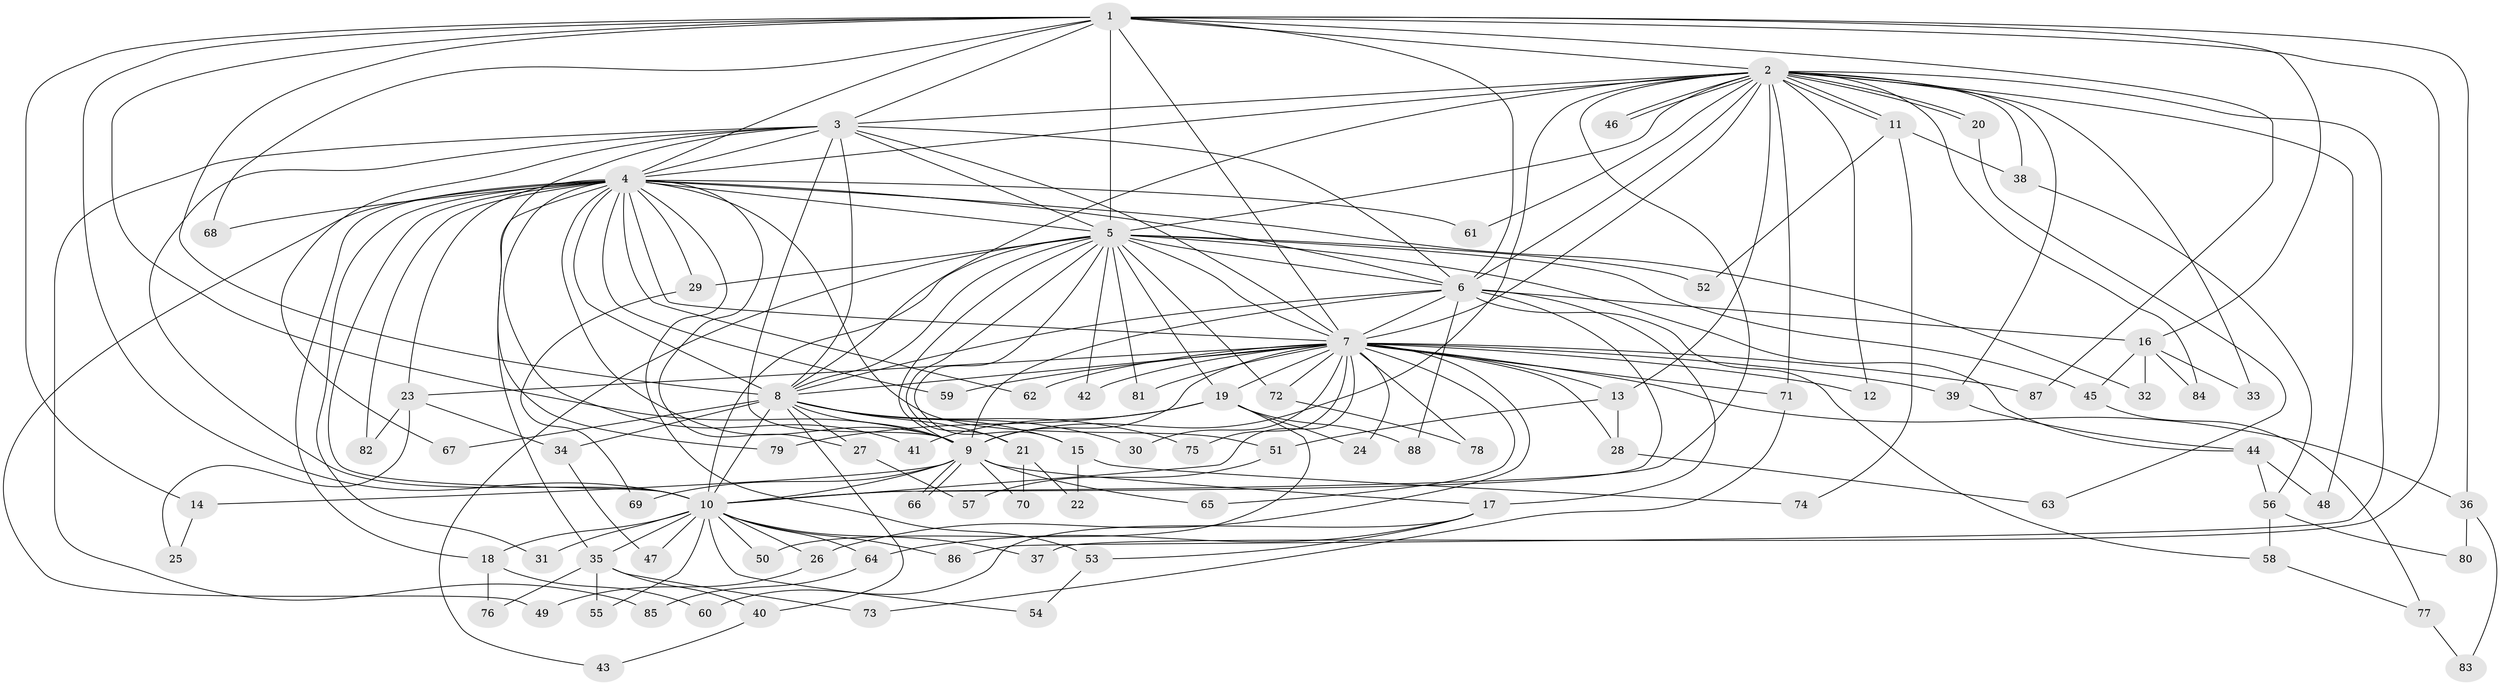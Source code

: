 // Generated by graph-tools (version 1.1) at 2025/10/02/27/25 16:10:58]
// undirected, 88 vertices, 201 edges
graph export_dot {
graph [start="1"]
  node [color=gray90,style=filled];
  1;
  2;
  3;
  4;
  5;
  6;
  7;
  8;
  9;
  10;
  11;
  12;
  13;
  14;
  15;
  16;
  17;
  18;
  19;
  20;
  21;
  22;
  23;
  24;
  25;
  26;
  27;
  28;
  29;
  30;
  31;
  32;
  33;
  34;
  35;
  36;
  37;
  38;
  39;
  40;
  41;
  42;
  43;
  44;
  45;
  46;
  47;
  48;
  49;
  50;
  51;
  52;
  53;
  54;
  55;
  56;
  57;
  58;
  59;
  60;
  61;
  62;
  63;
  64;
  65;
  66;
  67;
  68;
  69;
  70;
  71;
  72;
  73;
  74;
  75;
  76;
  77;
  78;
  79;
  80;
  81;
  82;
  83;
  84;
  85;
  86;
  87;
  88;
  1 -- 2;
  1 -- 3;
  1 -- 4;
  1 -- 5;
  1 -- 6;
  1 -- 7;
  1 -- 8;
  1 -- 9;
  1 -- 10;
  1 -- 14;
  1 -- 16;
  1 -- 36;
  1 -- 37;
  1 -- 68;
  1 -- 87;
  2 -- 3;
  2 -- 4;
  2 -- 5;
  2 -- 6;
  2 -- 7;
  2 -- 8;
  2 -- 9;
  2 -- 10;
  2 -- 11;
  2 -- 11;
  2 -- 12;
  2 -- 13;
  2 -- 20;
  2 -- 20;
  2 -- 33;
  2 -- 38;
  2 -- 39;
  2 -- 46;
  2 -- 46;
  2 -- 48;
  2 -- 61;
  2 -- 71;
  2 -- 84;
  2 -- 86;
  3 -- 4;
  3 -- 5;
  3 -- 6;
  3 -- 7;
  3 -- 8;
  3 -- 9;
  3 -- 10;
  3 -- 67;
  3 -- 79;
  3 -- 85;
  4 -- 5;
  4 -- 6;
  4 -- 7;
  4 -- 8;
  4 -- 9;
  4 -- 10;
  4 -- 18;
  4 -- 23;
  4 -- 27;
  4 -- 29;
  4 -- 31;
  4 -- 32;
  4 -- 35;
  4 -- 41;
  4 -- 49;
  4 -- 51;
  4 -- 53;
  4 -- 59;
  4 -- 61;
  4 -- 62;
  4 -- 68;
  4 -- 82;
  5 -- 6;
  5 -- 7;
  5 -- 8;
  5 -- 9;
  5 -- 10;
  5 -- 15;
  5 -- 19;
  5 -- 21;
  5 -- 29;
  5 -- 42;
  5 -- 43;
  5 -- 44;
  5 -- 45;
  5 -- 52;
  5 -- 72;
  5 -- 81;
  6 -- 7;
  6 -- 8;
  6 -- 9;
  6 -- 10;
  6 -- 16;
  6 -- 17;
  6 -- 58;
  6 -- 88;
  7 -- 8;
  7 -- 9;
  7 -- 10;
  7 -- 12;
  7 -- 13;
  7 -- 19;
  7 -- 23;
  7 -- 24;
  7 -- 26;
  7 -- 28;
  7 -- 30;
  7 -- 36;
  7 -- 39;
  7 -- 42;
  7 -- 59;
  7 -- 62;
  7 -- 65;
  7 -- 71;
  7 -- 72;
  7 -- 75;
  7 -- 78;
  7 -- 81;
  7 -- 87;
  8 -- 9;
  8 -- 10;
  8 -- 15;
  8 -- 21;
  8 -- 27;
  8 -- 30;
  8 -- 34;
  8 -- 40;
  8 -- 67;
  8 -- 75;
  9 -- 10;
  9 -- 14;
  9 -- 17;
  9 -- 65;
  9 -- 66;
  9 -- 66;
  9 -- 69;
  9 -- 70;
  10 -- 18;
  10 -- 26;
  10 -- 31;
  10 -- 35;
  10 -- 37;
  10 -- 47;
  10 -- 50;
  10 -- 54;
  10 -- 55;
  10 -- 64;
  10 -- 86;
  11 -- 38;
  11 -- 52;
  11 -- 74;
  13 -- 28;
  13 -- 51;
  14 -- 25;
  15 -- 22;
  15 -- 74;
  16 -- 32;
  16 -- 33;
  16 -- 45;
  16 -- 84;
  17 -- 53;
  17 -- 60;
  17 -- 64;
  18 -- 60;
  18 -- 76;
  19 -- 24;
  19 -- 41;
  19 -- 50;
  19 -- 79;
  19 -- 88;
  20 -- 63;
  21 -- 22;
  21 -- 70;
  23 -- 25;
  23 -- 34;
  23 -- 82;
  26 -- 49;
  27 -- 57;
  28 -- 63;
  29 -- 69;
  34 -- 47;
  35 -- 40;
  35 -- 55;
  35 -- 73;
  35 -- 76;
  36 -- 80;
  36 -- 83;
  38 -- 56;
  39 -- 44;
  40 -- 43;
  44 -- 48;
  44 -- 56;
  45 -- 77;
  51 -- 57;
  53 -- 54;
  56 -- 58;
  56 -- 80;
  58 -- 77;
  64 -- 85;
  71 -- 73;
  72 -- 78;
  77 -- 83;
}
